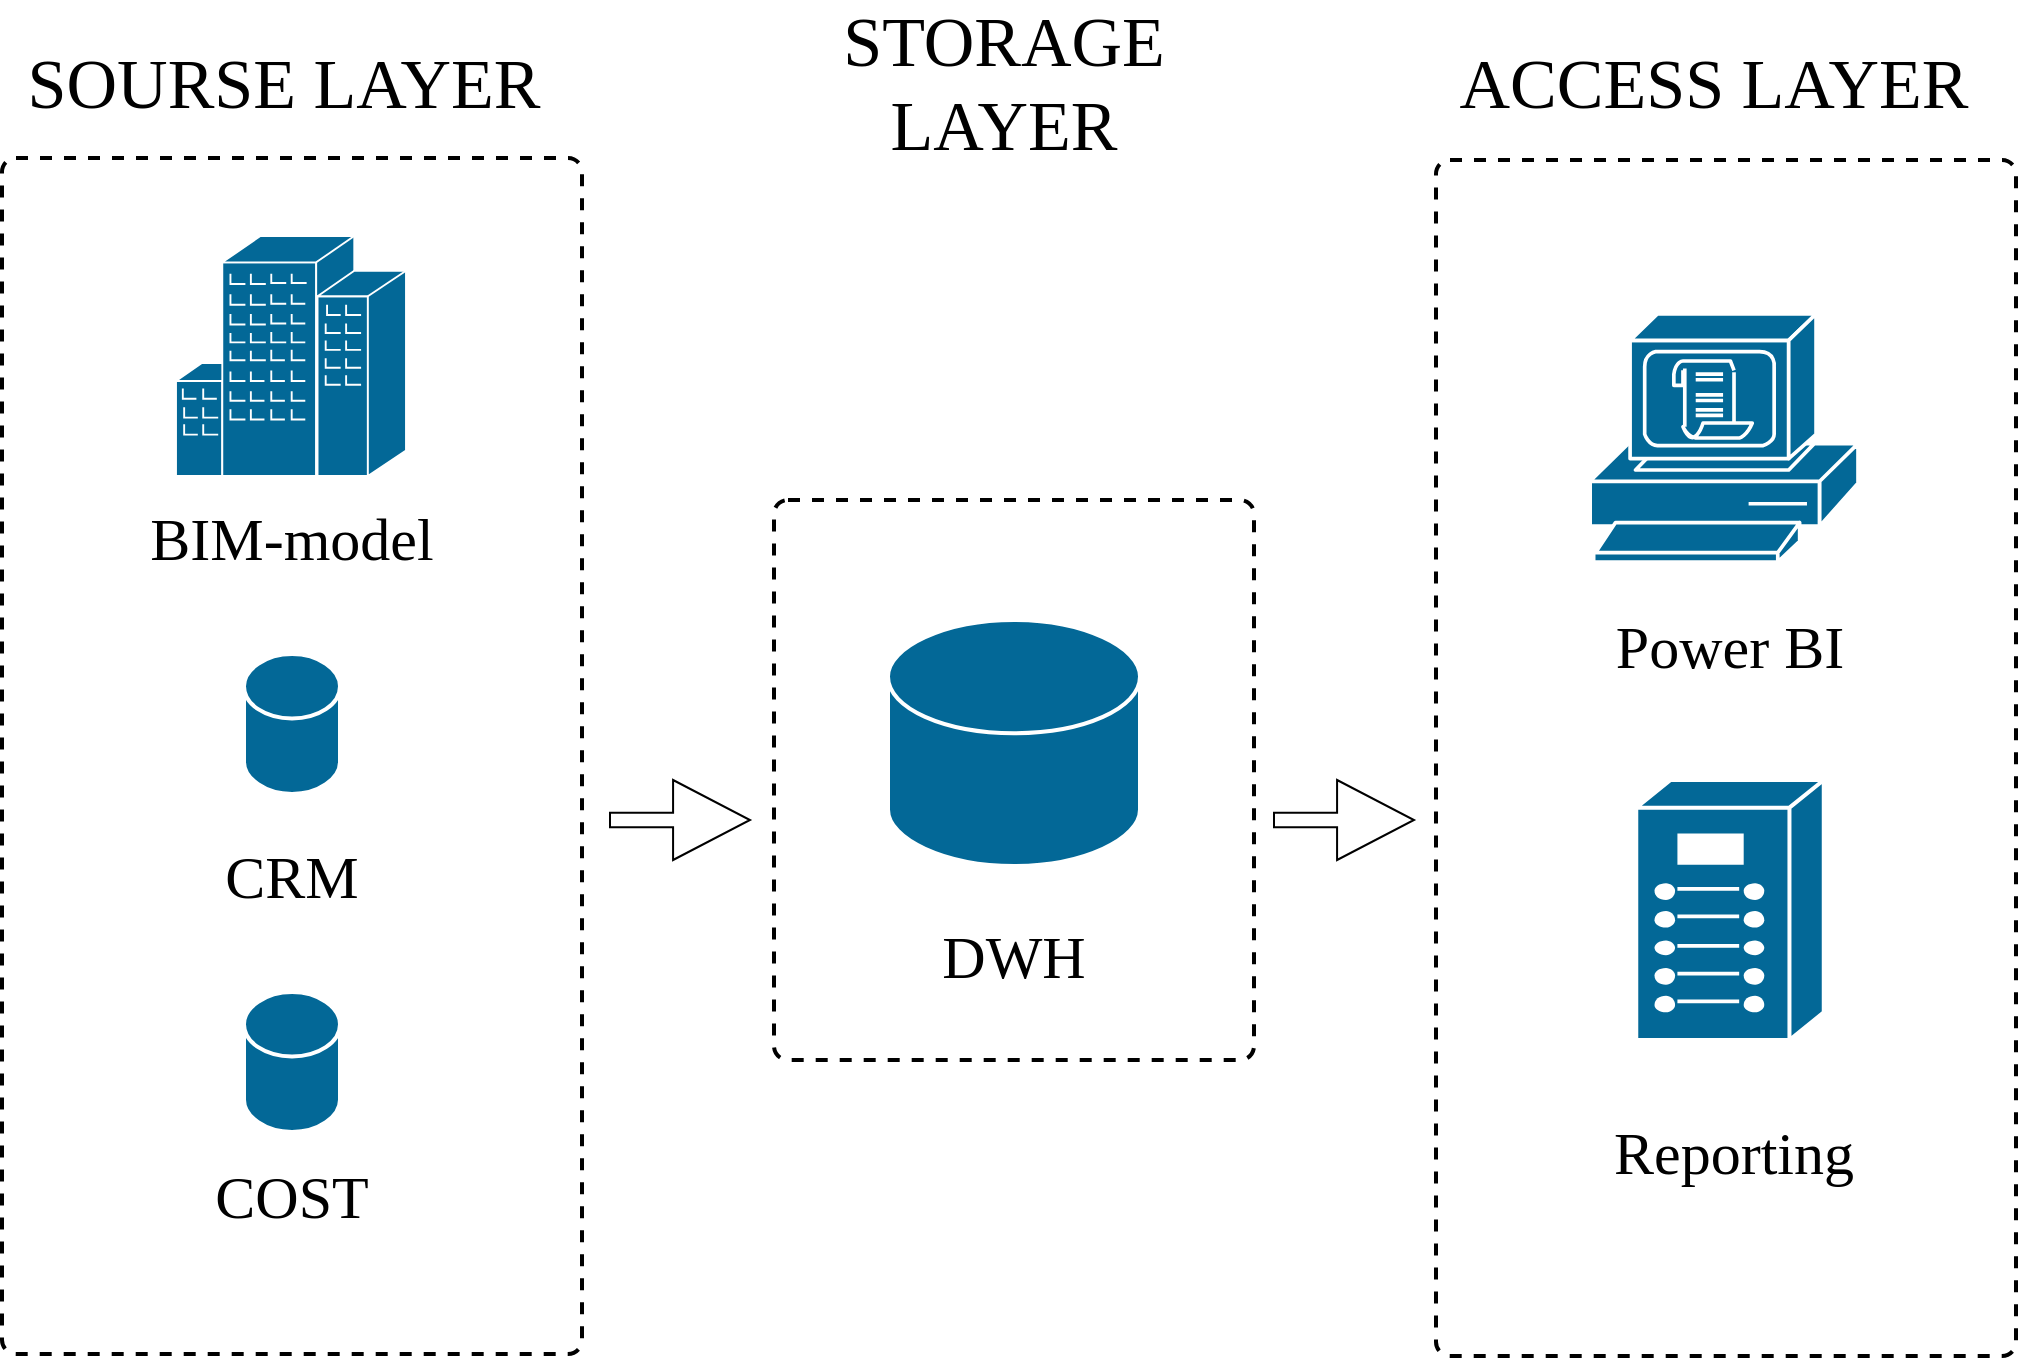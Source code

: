 <mxfile version="20.2.3" type="device"><diagram id="vLgeDpizpdJB6kAvypX2" name="Страница 1"><mxGraphModel dx="1896" dy="1153" grid="1" gridSize="10" guides="1" tooltips="1" connect="1" arrows="1" fold="1" page="1" pageScale="1" pageWidth="1169" pageHeight="827" math="0" shadow="0"><root><mxCell id="0"/><mxCell id="1" parent="0"/><mxCell id="8S304Dth9lZ8SslB1uB2-15" value="" style="rounded=1;whiteSpace=wrap;html=1;absoluteArcSize=1;arcSize=14;strokeWidth=2;labelBackgroundColor=none;fontSize=30;dashed=1;" vertex="1" parent="1"><mxGeometry x="480" y="320" width="240" height="280" as="geometry"/></mxCell><mxCell id="8S304Dth9lZ8SslB1uB2-31" value="" style="shape=mxgraph.cisco.storage.relational_database;sketch=0;html=1;pointerEvents=1;dashed=0;fillColor=#036897;strokeColor=#ffffff;strokeWidth=2;verticalLabelPosition=bottom;verticalAlign=top;align=center;outlineConnect=0;labelBackgroundColor=none;fontFamily=Lucida Console;fontSize=40;" vertex="1" parent="1"><mxGeometry x="537" y="380" width="126" height="123" as="geometry"/></mxCell><mxCell id="8S304Dth9lZ8SslB1uB2-16" value="" style="rounded=1;whiteSpace=wrap;html=1;absoluteArcSize=1;arcSize=14;strokeWidth=2;labelBackgroundColor=none;fontSize=30;dashed=1;movable=0;" vertex="1" parent="1"><mxGeometry x="811" y="150" width="290" height="598" as="geometry"/></mxCell><mxCell id="8S304Dth9lZ8SslB1uB2-14" value="" style="rounded=1;whiteSpace=wrap;html=1;absoluteArcSize=1;arcSize=14;strokeWidth=2;labelBackgroundColor=none;fontSize=30;dashed=1;perimeterSpacing=2;movable=0;" vertex="1" parent="1"><mxGeometry x="94" y="149" width="290" height="598" as="geometry"/></mxCell><mxCell id="8S304Dth9lZ8SslB1uB2-1" value="&lt;font face=&quot;Lucida Console&quot; style=&quot;font-size: 35px;&quot;&gt;SOURSE LAYER&lt;/font&gt;" style="text;html=1;strokeColor=none;fillColor=none;align=center;verticalAlign=middle;whiteSpace=wrap;rounded=0;" vertex="1" parent="1"><mxGeometry x="95" y="97" width="280" height="30" as="geometry"/></mxCell><mxCell id="8S304Dth9lZ8SslB1uB2-6" value="&lt;font face=&quot;Lucida Console&quot; style=&quot;font-size: 35px;&quot;&gt;STORAGE LAYER&lt;/font&gt;" style="text;html=1;strokeColor=none;fillColor=none;align=center;verticalAlign=middle;whiteSpace=wrap;rounded=0;" vertex="1" parent="1"><mxGeometry x="455" y="97" width="280" height="30" as="geometry"/></mxCell><mxCell id="8S304Dth9lZ8SslB1uB2-7" value="&lt;font face=&quot;Lucida Console&quot; style=&quot;font-size: 35px;&quot;&gt;ACCESS LAYER&lt;/font&gt;" style="text;html=1;strokeColor=none;fillColor=none;align=center;verticalAlign=middle;whiteSpace=wrap;rounded=0;" vertex="1" parent="1"><mxGeometry x="810" y="97" width="280" height="30" as="geometry"/></mxCell><mxCell id="8S304Dth9lZ8SslB1uB2-26" value="&lt;font style=&quot;font-size: 30px;&quot;&gt;DWH&lt;/font&gt;" style="text;html=1;strokeColor=none;fillColor=none;align=center;verticalAlign=middle;whiteSpace=wrap;rounded=0;labelBackgroundColor=none;fontFamily=Lucida Console;fontSize=40;" vertex="1" parent="1"><mxGeometry x="570" y="530" width="60" height="30" as="geometry"/></mxCell><mxCell id="8S304Dth9lZ8SslB1uB2-30" value="" style="shape=mxgraph.cisco.security.cisco_security;sketch=0;html=1;pointerEvents=1;dashed=0;fillColor=#036897;strokeColor=#ffffff;strokeWidth=2;verticalLabelPosition=bottom;verticalAlign=top;align=center;outlineConnect=0;labelBackgroundColor=none;fontFamily=Lucida Console;fontSize=40;" vertex="1" parent="1"><mxGeometry x="888" y="227" width="134" height="124" as="geometry"/></mxCell><mxCell id="8S304Dth9lZ8SslB1uB2-34" value="" style="verticalLabelPosition=bottom;verticalAlign=top;html=1;strokeWidth=1;shape=mxgraph.arrows2.arrow;dy=0.82;dx=38.46;notch=0;labelBackgroundColor=none;fontFamily=Lucida Console;fontSize=40;" vertex="1" parent="1"><mxGeometry x="398" y="460" width="70" height="40" as="geometry"/></mxCell><mxCell id="8S304Dth9lZ8SslB1uB2-35" value="" style="verticalLabelPosition=bottom;verticalAlign=top;html=1;strokeWidth=1;shape=mxgraph.arrows2.arrow;dy=0.82;dx=38.46;notch=0;labelBackgroundColor=none;fontFamily=Lucida Console;fontSize=40;" vertex="1" parent="1"><mxGeometry x="730" y="460" width="70" height="40" as="geometry"/></mxCell><mxCell id="8S304Dth9lZ8SslB1uB2-38" value="" style="shape=mxgraph.cisco.storage.relational_database;sketch=0;html=1;pointerEvents=1;dashed=0;fillColor=#036897;strokeColor=#ffffff;strokeWidth=2;verticalLabelPosition=bottom;verticalAlign=top;align=center;outlineConnect=0;labelBackgroundColor=none;fontFamily=Lucida Console;fontSize=40;" vertex="1" parent="1"><mxGeometry x="215" y="397" width="48" height="70" as="geometry"/></mxCell><mxCell id="8S304Dth9lZ8SslB1uB2-39" value="" style="shape=mxgraph.cisco.storage.relational_database;sketch=0;html=1;pointerEvents=1;dashed=0;fillColor=#036897;strokeColor=#ffffff;strokeWidth=2;verticalLabelPosition=bottom;verticalAlign=top;align=center;outlineConnect=0;labelBackgroundColor=none;fontFamily=Lucida Console;fontSize=40;" vertex="1" parent="1"><mxGeometry x="215" y="566" width="48" height="70" as="geometry"/></mxCell><mxCell id="8S304Dth9lZ8SslB1uB2-40" value="&lt;font style=&quot;font-size: 30px;&quot;&gt;Power BI&lt;/font&gt;" style="text;html=1;strokeColor=none;fillColor=none;align=center;verticalAlign=middle;whiteSpace=wrap;rounded=0;labelBackgroundColor=none;fontFamily=Lucida Console;fontSize=40;" vertex="1" parent="1"><mxGeometry x="868" y="375" width="180" height="30" as="geometry"/></mxCell><mxCell id="8S304Dth9lZ8SslB1uB2-42" value="" style="shape=mxgraph.cisco.misc.breakout_box;sketch=0;html=1;pointerEvents=1;dashed=0;fillColor=#036897;strokeColor=#ffffff;strokeWidth=2;verticalLabelPosition=bottom;verticalAlign=top;align=center;outlineConnect=0;labelBackgroundColor=none;fontFamily=Lucida Console;fontSize=30;" vertex="1" parent="1"><mxGeometry x="911.13" y="460" width="93.75" height="130" as="geometry"/></mxCell><mxCell id="8S304Dth9lZ8SslB1uB2-43" value="&lt;font style=&quot;font-size: 30px;&quot;&gt;Reporting&lt;/font&gt;" style="text;html=1;strokeColor=none;fillColor=none;align=center;verticalAlign=middle;whiteSpace=wrap;rounded=0;labelBackgroundColor=none;fontFamily=Lucida Console;fontSize=40;" vertex="1" parent="1"><mxGeometry x="870" y="628" width="180" height="30" as="geometry"/></mxCell><mxCell id="8S304Dth9lZ8SslB1uB2-44" value="&lt;font style=&quot;font-size: 30px;&quot;&gt;BIM-model&lt;/font&gt;" style="text;html=1;strokeColor=none;fillColor=none;align=center;verticalAlign=middle;whiteSpace=wrap;rounded=0;labelBackgroundColor=none;fontFamily=Lucida Console;fontSize=40;" vertex="1" parent="1"><mxGeometry x="149" y="321" width="180" height="30" as="geometry"/></mxCell><mxCell id="8S304Dth9lZ8SslB1uB2-45" value="" style="shape=mxgraph.cisco.buildings.generic_building;sketch=0;html=1;pointerEvents=1;dashed=0;fillColor=#036897;strokeColor=#ffffff;strokeWidth=2;verticalLabelPosition=bottom;verticalAlign=top;align=center;outlineConnect=0;labelBackgroundColor=none;fontFamily=Lucida Console;fontSize=30;" vertex="1" parent="1"><mxGeometry x="181" y="188" width="115" height="120" as="geometry"/></mxCell><mxCell id="8S304Dth9lZ8SslB1uB2-46" value="&lt;font style=&quot;font-size: 30px;&quot;&gt;CRM&lt;/font&gt;" style="text;html=1;strokeColor=none;fillColor=none;align=center;verticalAlign=middle;whiteSpace=wrap;rounded=0;labelBackgroundColor=none;fontFamily=Lucida Console;fontSize=40;" vertex="1" parent="1"><mxGeometry x="149" y="490" width="180" height="30" as="geometry"/></mxCell><mxCell id="8S304Dth9lZ8SslB1uB2-47" value="&lt;font style=&quot;font-size: 30px;&quot;&gt;COST&lt;/font&gt;" style="text;html=1;strokeColor=none;fillColor=none;align=center;verticalAlign=middle;whiteSpace=wrap;rounded=0;labelBackgroundColor=none;fontFamily=Lucida Console;fontSize=40;" vertex="1" parent="1"><mxGeometry x="149" y="650" width="180" height="30" as="geometry"/></mxCell></root></mxGraphModel></diagram></mxfile>
